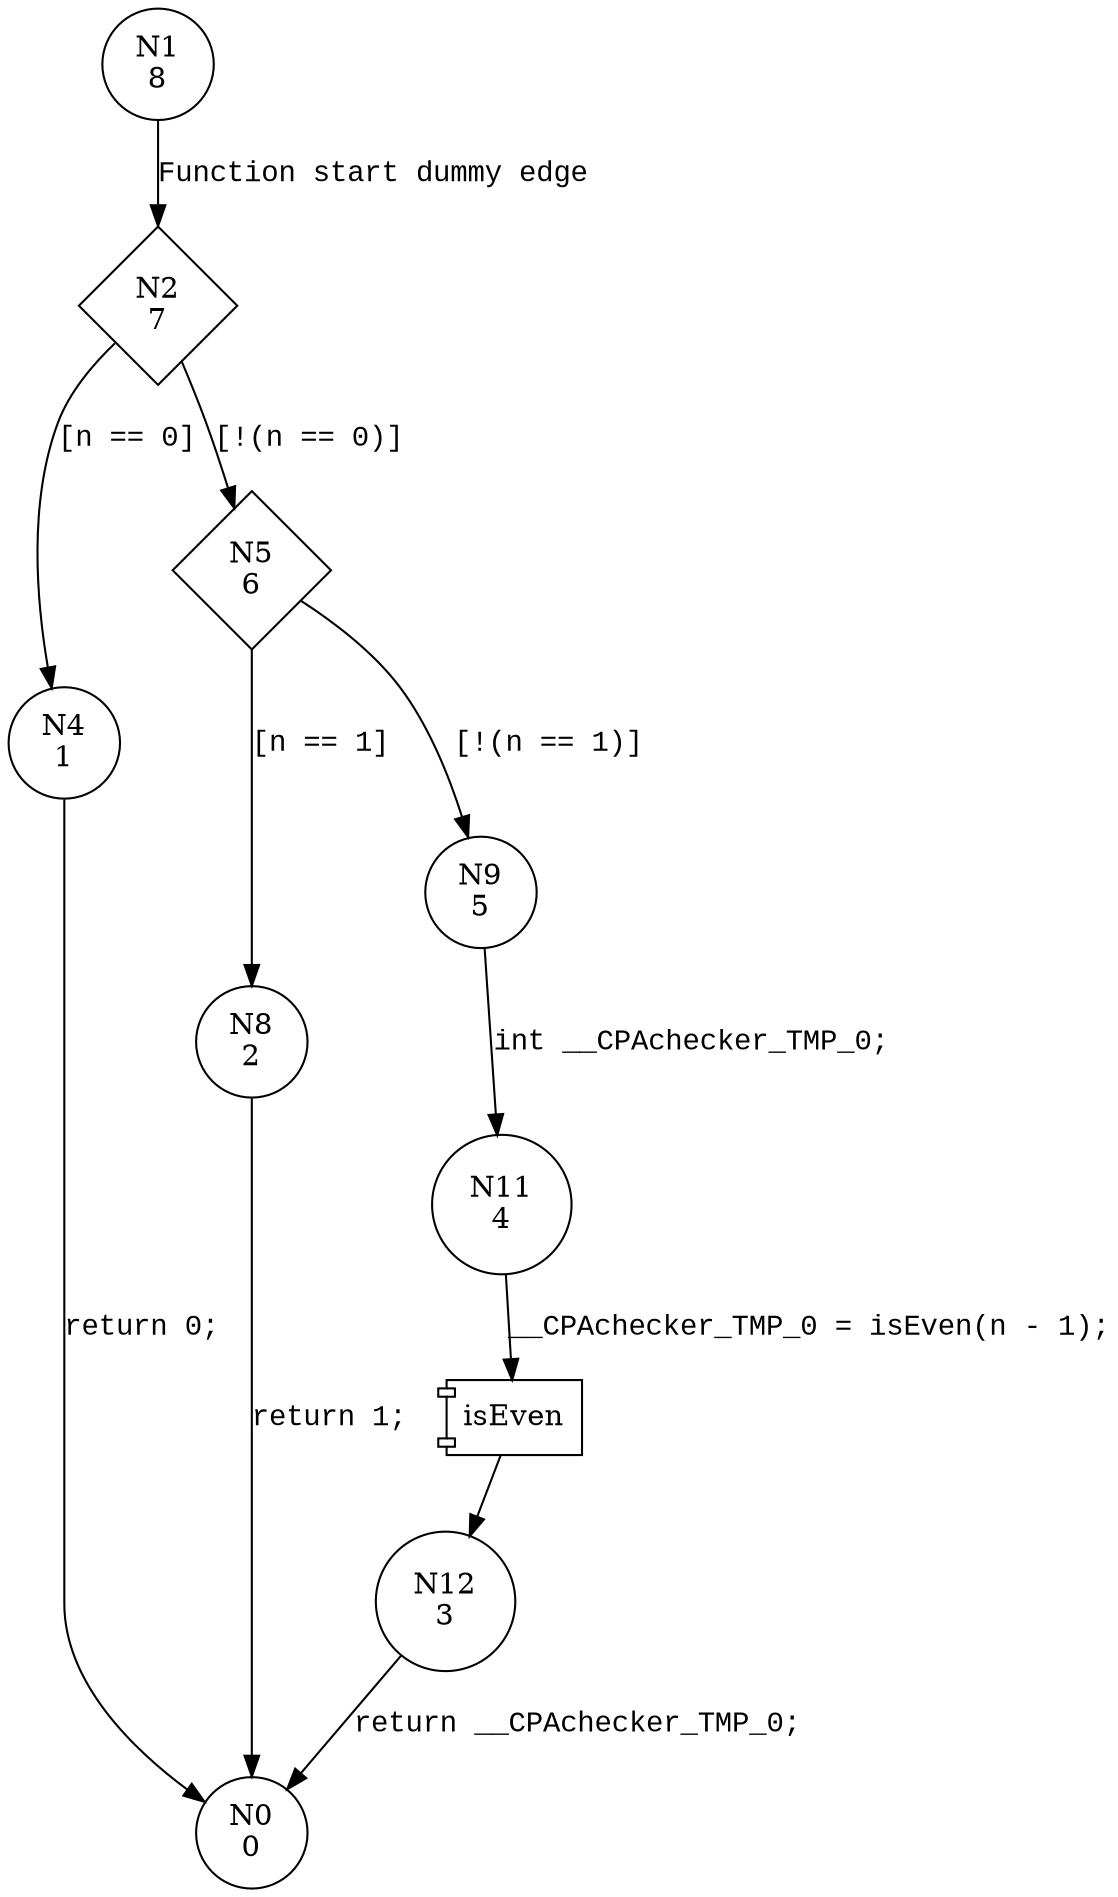 digraph isOdd {
1 [shape="circle" label="N1\n8"]
2 [shape="diamond" label="N2\n7"]
4 [shape="circle" label="N4\n1"]
5 [shape="diamond" label="N5\n6"]
8 [shape="circle" label="N8\n2"]
9 [shape="circle" label="N9\n5"]
11 [shape="circle" label="N11\n4"]
12 [shape="circle" label="N12\n3"]
0 [shape="circle" label="N0\n0"]
1 -> 2 [label="Function start dummy edge" fontname="Courier New"]
2 -> 4 [label="[n == 0]" fontname="Courier New"]
2 -> 5 [label="[!(n == 0)]" fontname="Courier New"]
5 -> 8 [label="[n == 1]" fontname="Courier New"]
5 -> 9 [label="[!(n == 1)]" fontname="Courier New"]
100002 [shape="component" label="isEven"]
11 -> 100002 [label="__CPAchecker_TMP_0 = isEven(n - 1);" fontname="Courier New"]
100002 -> 12 [label="" fontname="Courier New"]
8 -> 0 [label="return 1;" fontname="Courier New"]
9 -> 11 [label="int __CPAchecker_TMP_0;" fontname="Courier New"]
12 -> 0 [label="return __CPAchecker_TMP_0;" fontname="Courier New"]
4 -> 0 [label="return 0;" fontname="Courier New"]
}